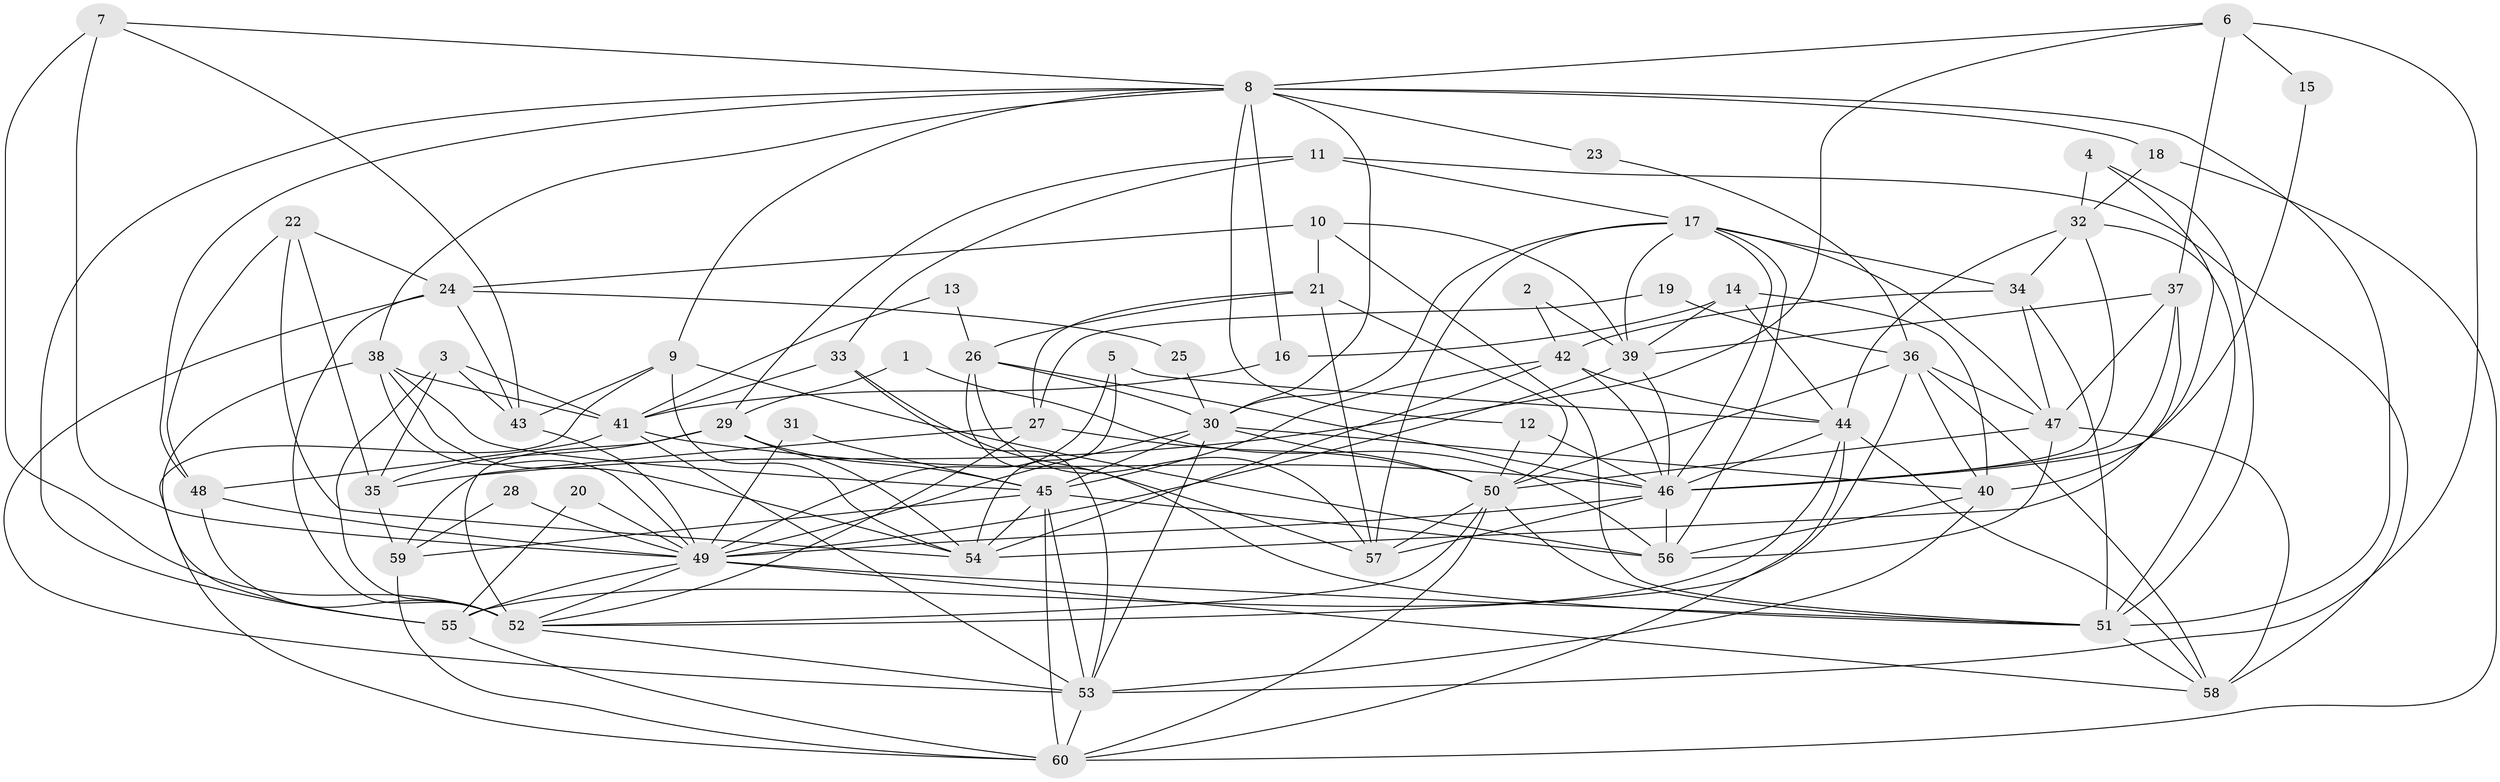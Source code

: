 // original degree distribution, {8: 0.016666666666666666, 3: 0.25833333333333336, 2: 0.175, 4: 0.225, 7: 0.058333333333333334, 6: 0.1, 5: 0.16666666666666666}
// Generated by graph-tools (version 1.1) at 2025/26/03/09/25 03:26:12]
// undirected, 60 vertices, 169 edges
graph export_dot {
graph [start="1"]
  node [color=gray90,style=filled];
  1;
  2;
  3;
  4;
  5;
  6;
  7;
  8;
  9;
  10;
  11;
  12;
  13;
  14;
  15;
  16;
  17;
  18;
  19;
  20;
  21;
  22;
  23;
  24;
  25;
  26;
  27;
  28;
  29;
  30;
  31;
  32;
  33;
  34;
  35;
  36;
  37;
  38;
  39;
  40;
  41;
  42;
  43;
  44;
  45;
  46;
  47;
  48;
  49;
  50;
  51;
  52;
  53;
  54;
  55;
  56;
  57;
  58;
  59;
  60;
  1 -- 29 [weight=1.0];
  1 -- 56 [weight=1.0];
  2 -- 39 [weight=1.0];
  2 -- 42 [weight=1.0];
  3 -- 35 [weight=1.0];
  3 -- 41 [weight=1.0];
  3 -- 43 [weight=1.0];
  3 -- 52 [weight=1.0];
  4 -- 32 [weight=1.0];
  4 -- 40 [weight=1.0];
  4 -- 51 [weight=1.0];
  5 -- 44 [weight=1.0];
  5 -- 49 [weight=1.0];
  5 -- 54 [weight=1.0];
  6 -- 8 [weight=1.0];
  6 -- 15 [weight=1.0];
  6 -- 35 [weight=1.0];
  6 -- 37 [weight=2.0];
  6 -- 53 [weight=1.0];
  7 -- 8 [weight=1.0];
  7 -- 43 [weight=1.0];
  7 -- 49 [weight=1.0];
  7 -- 52 [weight=1.0];
  8 -- 9 [weight=1.0];
  8 -- 12 [weight=1.0];
  8 -- 16 [weight=1.0];
  8 -- 18 [weight=1.0];
  8 -- 23 [weight=1.0];
  8 -- 30 [weight=1.0];
  8 -- 38 [weight=1.0];
  8 -- 48 [weight=1.0];
  8 -- 51 [weight=1.0];
  8 -- 55 [weight=1.0];
  9 -- 43 [weight=1.0];
  9 -- 54 [weight=1.0];
  9 -- 56 [weight=1.0];
  9 -- 60 [weight=1.0];
  10 -- 21 [weight=1.0];
  10 -- 24 [weight=1.0];
  10 -- 39 [weight=1.0];
  10 -- 51 [weight=1.0];
  11 -- 17 [weight=1.0];
  11 -- 29 [weight=1.0];
  11 -- 33 [weight=1.0];
  11 -- 58 [weight=1.0];
  12 -- 46 [weight=1.0];
  12 -- 50 [weight=1.0];
  13 -- 26 [weight=1.0];
  13 -- 41 [weight=1.0];
  14 -- 16 [weight=1.0];
  14 -- 39 [weight=1.0];
  14 -- 40 [weight=1.0];
  14 -- 44 [weight=1.0];
  15 -- 46 [weight=1.0];
  16 -- 41 [weight=1.0];
  17 -- 30 [weight=1.0];
  17 -- 34 [weight=1.0];
  17 -- 39 [weight=1.0];
  17 -- 46 [weight=1.0];
  17 -- 47 [weight=1.0];
  17 -- 56 [weight=1.0];
  17 -- 57 [weight=1.0];
  18 -- 32 [weight=1.0];
  18 -- 60 [weight=1.0];
  19 -- 27 [weight=1.0];
  19 -- 36 [weight=1.0];
  20 -- 49 [weight=1.0];
  20 -- 55 [weight=1.0];
  21 -- 26 [weight=1.0];
  21 -- 27 [weight=1.0];
  21 -- 50 [weight=1.0];
  21 -- 57 [weight=1.0];
  22 -- 24 [weight=1.0];
  22 -- 35 [weight=1.0];
  22 -- 48 [weight=1.0];
  22 -- 54 [weight=1.0];
  23 -- 36 [weight=1.0];
  24 -- 25 [weight=1.0];
  24 -- 43 [weight=1.0];
  24 -- 52 [weight=1.0];
  24 -- 53 [weight=1.0];
  25 -- 30 [weight=1.0];
  26 -- 30 [weight=1.0];
  26 -- 46 [weight=1.0];
  26 -- 51 [weight=1.0];
  26 -- 57 [weight=1.0];
  27 -- 50 [weight=1.0];
  27 -- 52 [weight=1.0];
  27 -- 59 [weight=1.0];
  28 -- 49 [weight=1.0];
  28 -- 59 [weight=1.0];
  29 -- 35 [weight=1.0];
  29 -- 45 [weight=1.0];
  29 -- 52 [weight=1.0];
  29 -- 54 [weight=1.0];
  30 -- 40 [weight=1.0];
  30 -- 45 [weight=1.0];
  30 -- 49 [weight=1.0];
  30 -- 50 [weight=1.0];
  30 -- 53 [weight=1.0];
  31 -- 45 [weight=1.0];
  31 -- 49 [weight=1.0];
  32 -- 34 [weight=1.0];
  32 -- 44 [weight=1.0];
  32 -- 46 [weight=1.0];
  32 -- 51 [weight=1.0];
  33 -- 41 [weight=1.0];
  33 -- 53 [weight=1.0];
  33 -- 57 [weight=1.0];
  34 -- 42 [weight=1.0];
  34 -- 47 [weight=1.0];
  34 -- 51 [weight=1.0];
  35 -- 59 [weight=1.0];
  36 -- 40 [weight=1.0];
  36 -- 47 [weight=1.0];
  36 -- 50 [weight=1.0];
  36 -- 52 [weight=1.0];
  36 -- 58 [weight=1.0];
  37 -- 39 [weight=1.0];
  37 -- 46 [weight=1.0];
  37 -- 47 [weight=1.0];
  37 -- 54 [weight=2.0];
  38 -- 41 [weight=1.0];
  38 -- 45 [weight=1.0];
  38 -- 49 [weight=1.0];
  38 -- 54 [weight=1.0];
  38 -- 55 [weight=1.0];
  39 -- 46 [weight=1.0];
  39 -- 49 [weight=1.0];
  40 -- 53 [weight=2.0];
  40 -- 56 [weight=1.0];
  41 -- 46 [weight=1.0];
  41 -- 48 [weight=1.0];
  41 -- 53 [weight=1.0];
  42 -- 44 [weight=1.0];
  42 -- 45 [weight=1.0];
  42 -- 46 [weight=1.0];
  42 -- 54 [weight=1.0];
  43 -- 49 [weight=1.0];
  44 -- 46 [weight=1.0];
  44 -- 55 [weight=1.0];
  44 -- 58 [weight=1.0];
  44 -- 60 [weight=1.0];
  45 -- 53 [weight=1.0];
  45 -- 54 [weight=1.0];
  45 -- 56 [weight=2.0];
  45 -- 59 [weight=1.0];
  45 -- 60 [weight=1.0];
  46 -- 49 [weight=1.0];
  46 -- 56 [weight=1.0];
  46 -- 57 [weight=1.0];
  47 -- 50 [weight=1.0];
  47 -- 56 [weight=1.0];
  47 -- 58 [weight=1.0];
  48 -- 49 [weight=1.0];
  48 -- 52 [weight=3.0];
  49 -- 51 [weight=1.0];
  49 -- 52 [weight=1.0];
  49 -- 55 [weight=1.0];
  49 -- 58 [weight=1.0];
  50 -- 51 [weight=1.0];
  50 -- 52 [weight=1.0];
  50 -- 57 [weight=1.0];
  50 -- 60 [weight=1.0];
  51 -- 58 [weight=1.0];
  52 -- 53 [weight=1.0];
  53 -- 60 [weight=1.0];
  55 -- 60 [weight=1.0];
  59 -- 60 [weight=1.0];
}
